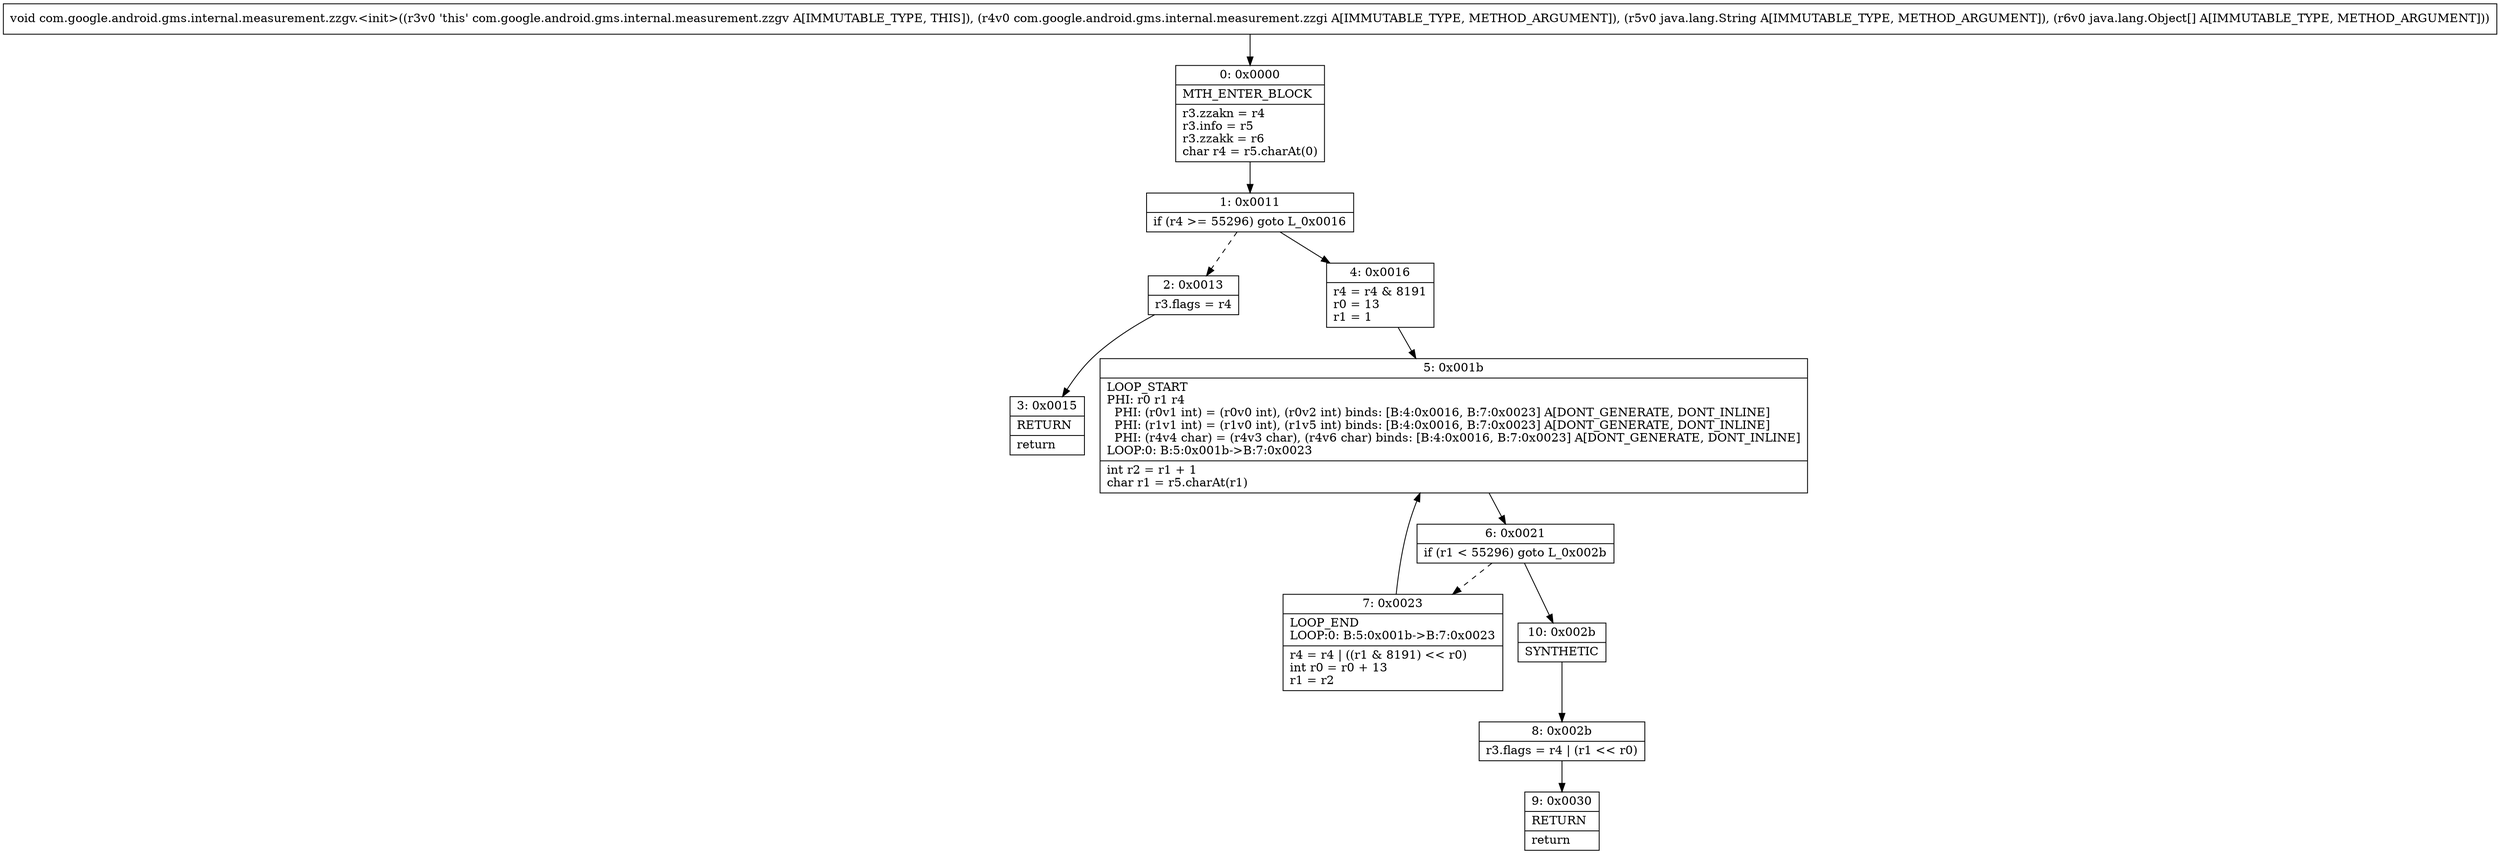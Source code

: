 digraph "CFG forcom.google.android.gms.internal.measurement.zzgv.\<init\>(Lcom\/google\/android\/gms\/internal\/measurement\/zzgi;Ljava\/lang\/String;[Ljava\/lang\/Object;)V" {
Node_0 [shape=record,label="{0\:\ 0x0000|MTH_ENTER_BLOCK\l|r3.zzakn = r4\lr3.info = r5\lr3.zzakk = r6\lchar r4 = r5.charAt(0)\l}"];
Node_1 [shape=record,label="{1\:\ 0x0011|if (r4 \>= 55296) goto L_0x0016\l}"];
Node_2 [shape=record,label="{2\:\ 0x0013|r3.flags = r4\l}"];
Node_3 [shape=record,label="{3\:\ 0x0015|RETURN\l|return\l}"];
Node_4 [shape=record,label="{4\:\ 0x0016|r4 = r4 & 8191\lr0 = 13\lr1 = 1\l}"];
Node_5 [shape=record,label="{5\:\ 0x001b|LOOP_START\lPHI: r0 r1 r4 \l  PHI: (r0v1 int) = (r0v0 int), (r0v2 int) binds: [B:4:0x0016, B:7:0x0023] A[DONT_GENERATE, DONT_INLINE]\l  PHI: (r1v1 int) = (r1v0 int), (r1v5 int) binds: [B:4:0x0016, B:7:0x0023] A[DONT_GENERATE, DONT_INLINE]\l  PHI: (r4v4 char) = (r4v3 char), (r4v6 char) binds: [B:4:0x0016, B:7:0x0023] A[DONT_GENERATE, DONT_INLINE]\lLOOP:0: B:5:0x001b\-\>B:7:0x0023\l|int r2 = r1 + 1\lchar r1 = r5.charAt(r1)\l}"];
Node_6 [shape=record,label="{6\:\ 0x0021|if (r1 \< 55296) goto L_0x002b\l}"];
Node_7 [shape=record,label="{7\:\ 0x0023|LOOP_END\lLOOP:0: B:5:0x001b\-\>B:7:0x0023\l|r4 = r4 \| ((r1 & 8191) \<\< r0)\lint r0 = r0 + 13\lr1 = r2\l}"];
Node_8 [shape=record,label="{8\:\ 0x002b|r3.flags = r4 \| (r1 \<\< r0)\l}"];
Node_9 [shape=record,label="{9\:\ 0x0030|RETURN\l|return\l}"];
Node_10 [shape=record,label="{10\:\ 0x002b|SYNTHETIC\l}"];
MethodNode[shape=record,label="{void com.google.android.gms.internal.measurement.zzgv.\<init\>((r3v0 'this' com.google.android.gms.internal.measurement.zzgv A[IMMUTABLE_TYPE, THIS]), (r4v0 com.google.android.gms.internal.measurement.zzgi A[IMMUTABLE_TYPE, METHOD_ARGUMENT]), (r5v0 java.lang.String A[IMMUTABLE_TYPE, METHOD_ARGUMENT]), (r6v0 java.lang.Object[] A[IMMUTABLE_TYPE, METHOD_ARGUMENT])) }"];
MethodNode -> Node_0;
Node_0 -> Node_1;
Node_1 -> Node_2[style=dashed];
Node_1 -> Node_4;
Node_2 -> Node_3;
Node_4 -> Node_5;
Node_5 -> Node_6;
Node_6 -> Node_7[style=dashed];
Node_6 -> Node_10;
Node_7 -> Node_5;
Node_8 -> Node_9;
Node_10 -> Node_8;
}

